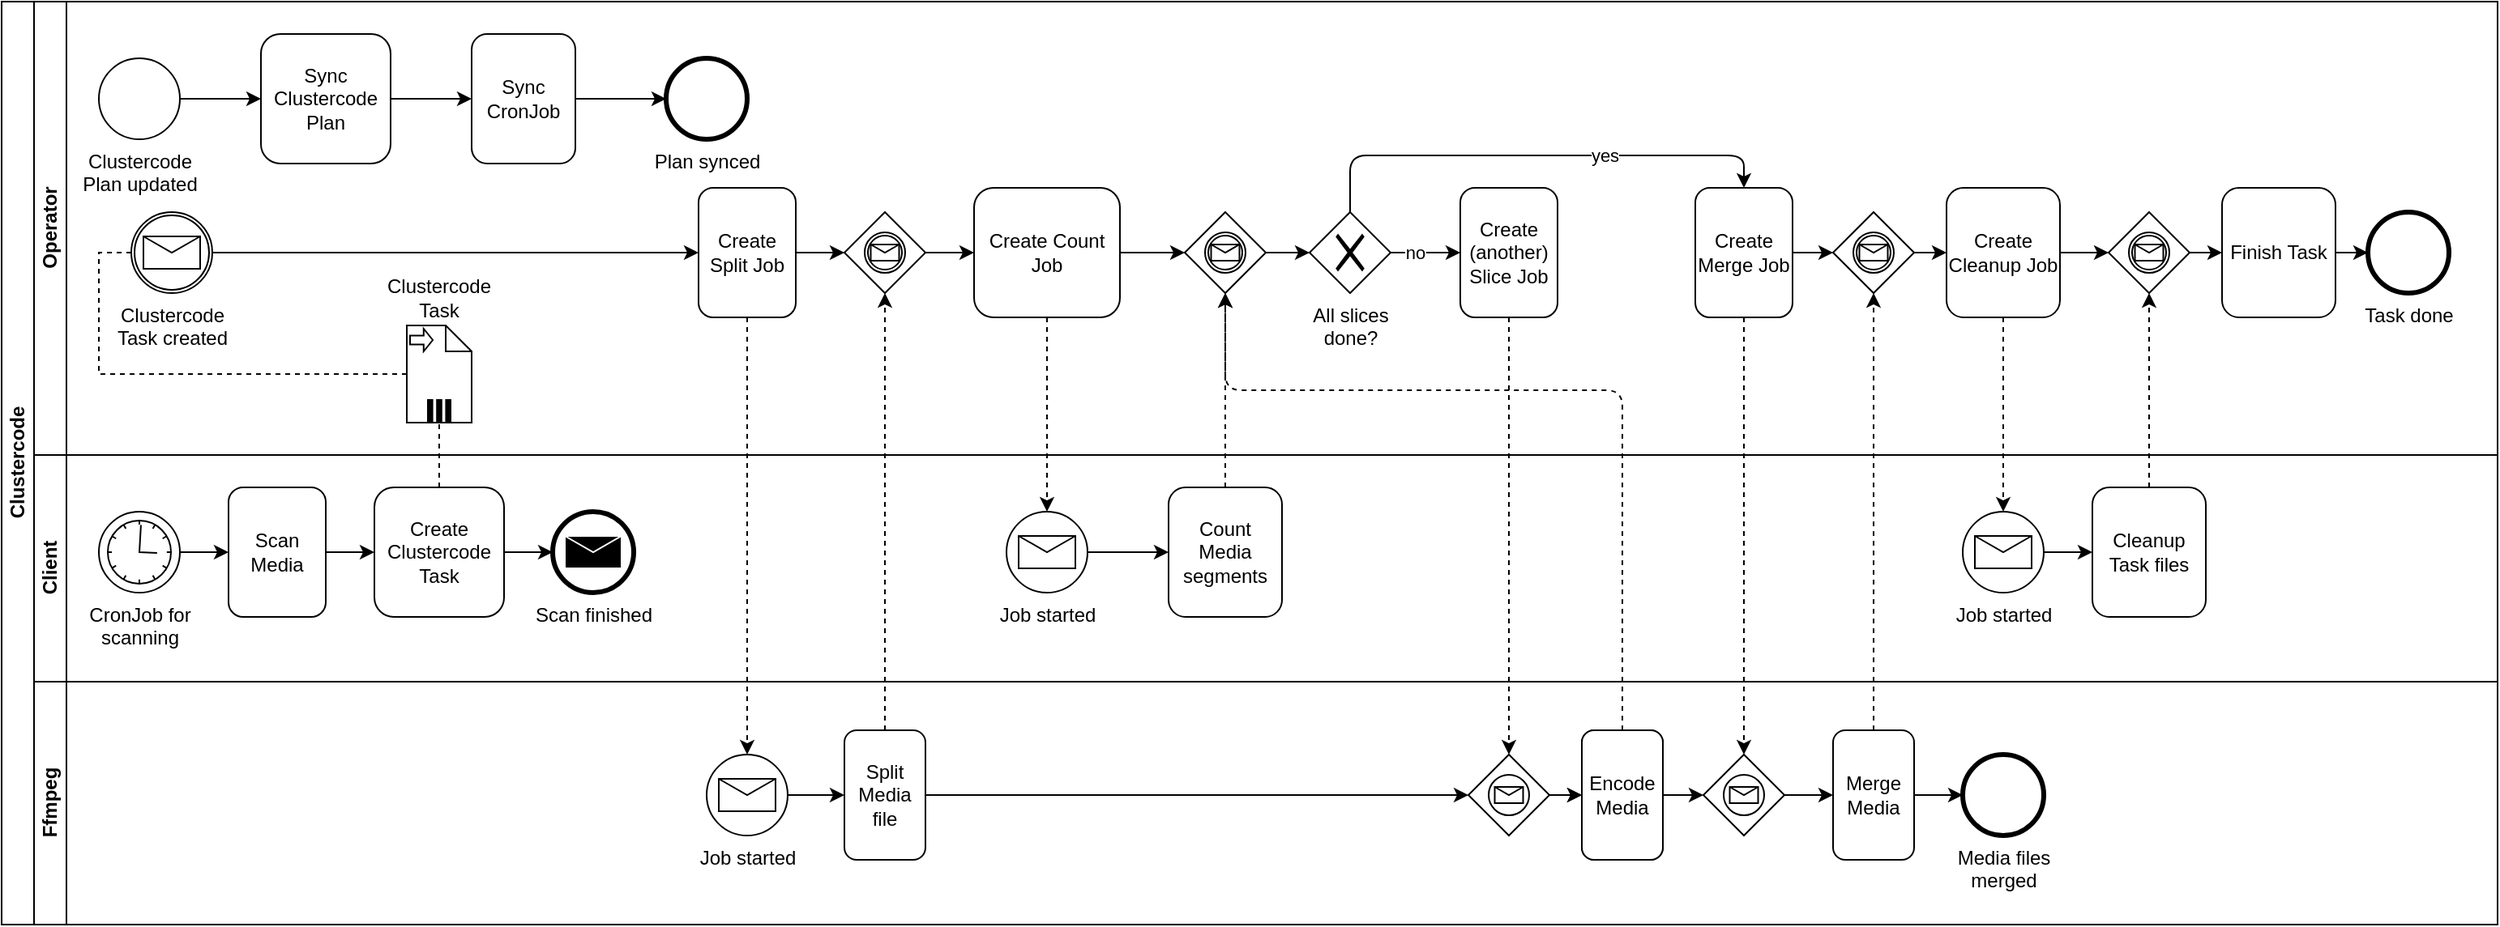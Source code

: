 <mxfile version="14.1.3" type="github">
  <diagram name="Page-1" id="2a216829-ef6e-dabb-86c1-c78162f3ba2b">
    <mxGraphModel dx="1673" dy="898" grid="1" gridSize="10" guides="1" tooltips="1" connect="1" arrows="1" fold="1" page="1" pageScale="1" pageWidth="1654" pageHeight="1169" background="#ffffff" math="0" shadow="0">
      <root>
        <mxCell id="0" />
        <mxCell id="1" parent="0" />
        <mxCell id="dpyWeQ5jaBix69rQ5t7a-1" value="&lt;div&gt;Clustercode&lt;/div&gt;" style="swimlane;html=1;childLayout=stackLayout;resizeParent=1;resizeParentMax=0;horizontal=0;startSize=20;horizontalStack=0;" parent="1" vertex="1">
          <mxGeometry x="20" y="20" width="1540" height="570" as="geometry">
            <mxRectangle x="170" y="130" width="30" height="90" as="alternateBounds" />
          </mxGeometry>
        </mxCell>
        <mxCell id="dpyWeQ5jaBix69rQ5t7a-2" value="Operator" style="swimlane;html=1;startSize=20;horizontal=0;" parent="dpyWeQ5jaBix69rQ5t7a-1" vertex="1">
          <mxGeometry x="20" width="1520" height="280" as="geometry" />
        </mxCell>
        <mxCell id="dPzN-0lgWC7Q546jFH-9-11" style="edgeStyle=orthogonalEdgeStyle;rounded=0;orthogonalLoop=1;jettySize=auto;html=1;exitX=1;exitY=0.5;exitDx=0;exitDy=0;entryX=0;entryY=0.5;entryDx=0;entryDy=0;" edge="1" parent="dpyWeQ5jaBix69rQ5t7a-2" source="dPzN-0lgWC7Q546jFH-9-9" target="dPzN-0lgWC7Q546jFH-9-10">
          <mxGeometry relative="1" as="geometry" />
        </mxCell>
        <mxCell id="dPzN-0lgWC7Q546jFH-9-9" value="&lt;div&gt;Clustercode&lt;/div&gt;&lt;div&gt;Plan updated&lt;br&gt;&lt;/div&gt;" style="shape=mxgraph.bpmn.shape;html=1;verticalLabelPosition=bottom;labelBackgroundColor=#ffffff;verticalAlign=top;align=center;perimeter=ellipsePerimeter;outlineConnect=0;outline=standard;symbol=general;" vertex="1" parent="dpyWeQ5jaBix69rQ5t7a-2">
          <mxGeometry x="40" y="35" width="50" height="50" as="geometry" />
        </mxCell>
        <mxCell id="dPzN-0lgWC7Q546jFH-9-27" style="edgeStyle=orthogonalEdgeStyle;rounded=0;orthogonalLoop=1;jettySize=auto;html=1;exitX=1;exitY=0.5;exitDx=0;exitDy=0;entryX=0;entryY=0.5;entryDx=0;entryDy=0;" edge="1" parent="dpyWeQ5jaBix69rQ5t7a-2" source="dPzN-0lgWC7Q546jFH-9-10" target="dPzN-0lgWC7Q546jFH-9-26">
          <mxGeometry relative="1" as="geometry" />
        </mxCell>
        <mxCell id="dPzN-0lgWC7Q546jFH-9-10" value="&lt;div&gt;Sync Clustercode&lt;br&gt;&lt;/div&gt;&lt;div&gt;Plan&lt;br&gt;&lt;/div&gt;" style="shape=ext;rounded=1;html=1;whiteSpace=wrap;" vertex="1" parent="dpyWeQ5jaBix69rQ5t7a-2">
          <mxGeometry x="140" y="20" width="80" height="80" as="geometry" />
        </mxCell>
        <mxCell id="dPzN-0lgWC7Q546jFH-9-15" value="Plan synced" style="shape=mxgraph.bpmn.shape;html=1;verticalLabelPosition=bottom;labelBackgroundColor=#ffffff;verticalAlign=top;align=center;perimeter=ellipsePerimeter;outlineConnect=0;outline=end;symbol=general;" vertex="1" parent="dpyWeQ5jaBix69rQ5t7a-2">
          <mxGeometry x="390" y="35" width="50" height="50" as="geometry" />
        </mxCell>
        <mxCell id="dPzN-0lgWC7Q546jFH-9-33" style="rounded=0;orthogonalLoop=1;jettySize=auto;html=1;exitX=0;exitY=0.5;exitDx=0;exitDy=0;exitPerimeter=0;entryX=0;entryY=0.5;entryDx=0;entryDy=0;edgeStyle=orthogonalEdgeStyle;endArrow=none;endFill=0;dashed=1;" edge="1" parent="dpyWeQ5jaBix69rQ5t7a-2" source="dPzN-0lgWC7Q546jFH-9-23" target="dPzN-0lgWC7Q546jFH-9-30">
          <mxGeometry relative="1" as="geometry" />
        </mxCell>
        <mxCell id="dPzN-0lgWC7Q546jFH-9-23" value="Clustercode Task" style="shape=note;whiteSpace=wrap;size=16;html=1;dropTarget=0;verticalAlign=bottom;labelPosition=center;verticalLabelPosition=top;align=center;" vertex="1" parent="dpyWeQ5jaBix69rQ5t7a-2">
          <mxGeometry x="230" y="200" width="40" height="60" as="geometry" />
        </mxCell>
        <mxCell id="dPzN-0lgWC7Q546jFH-9-24" value="" style="html=1;shape=singleArrow;arrowWidth=0.4;arrowSize=0.4;outlineConnect=0;" vertex="1" parent="dPzN-0lgWC7Q546jFH-9-23">
          <mxGeometry width="14" height="14" relative="1" as="geometry">
            <mxPoint x="2" y="2" as="offset" />
          </mxGeometry>
        </mxCell>
        <mxCell id="dPzN-0lgWC7Q546jFH-9-25" value="" style="html=1;whiteSpace=wrap;shape=parallelMarker;outlineConnect=0;" vertex="1" parent="dPzN-0lgWC7Q546jFH-9-23">
          <mxGeometry x="0.5" y="1" width="14" height="14" relative="1" as="geometry">
            <mxPoint x="-7" y="-14" as="offset" />
          </mxGeometry>
        </mxCell>
        <mxCell id="dPzN-0lgWC7Q546jFH-9-28" style="edgeStyle=orthogonalEdgeStyle;rounded=0;orthogonalLoop=1;jettySize=auto;html=1;exitX=1;exitY=0.5;exitDx=0;exitDy=0;entryX=0;entryY=0.5;entryDx=0;entryDy=0;" edge="1" parent="dpyWeQ5jaBix69rQ5t7a-2" source="dPzN-0lgWC7Q546jFH-9-26" target="dPzN-0lgWC7Q546jFH-9-15">
          <mxGeometry relative="1" as="geometry" />
        </mxCell>
        <mxCell id="dPzN-0lgWC7Q546jFH-9-26" value="Sync CronJob" style="shape=ext;rounded=1;html=1;whiteSpace=wrap;" vertex="1" parent="dpyWeQ5jaBix69rQ5t7a-2">
          <mxGeometry x="270" y="20" width="64" height="80" as="geometry" />
        </mxCell>
        <mxCell id="dPzN-0lgWC7Q546jFH-9-35" style="edgeStyle=orthogonalEdgeStyle;rounded=0;orthogonalLoop=1;jettySize=auto;html=1;exitX=1;exitY=0.5;exitDx=0;exitDy=0;entryX=0;entryY=0.5;entryDx=0;entryDy=0;" edge="1" parent="dpyWeQ5jaBix69rQ5t7a-2" source="dPzN-0lgWC7Q546jFH-9-30" target="dPzN-0lgWC7Q546jFH-9-34">
          <mxGeometry relative="1" as="geometry" />
        </mxCell>
        <mxCell id="dPzN-0lgWC7Q546jFH-9-30" value="&lt;div&gt;Clustercode&lt;/div&gt;&lt;div&gt;Task created&lt;br&gt;&lt;/div&gt;" style="shape=mxgraph.bpmn.shape;html=1;verticalLabelPosition=bottom;labelBackgroundColor=#ffffff;verticalAlign=top;align=center;perimeter=ellipsePerimeter;outlineConnect=0;outline=catching;symbol=message;" vertex="1" parent="dpyWeQ5jaBix69rQ5t7a-2">
          <mxGeometry x="60" y="130" width="50" height="50" as="geometry" />
        </mxCell>
        <mxCell id="dPzN-0lgWC7Q546jFH-9-79" style="edgeStyle=orthogonalEdgeStyle;rounded=0;orthogonalLoop=1;jettySize=auto;html=1;exitX=1;exitY=0.5;exitDx=0;exitDy=0;entryX=0;entryY=0.5;entryDx=0;entryDy=0;" edge="1" parent="dpyWeQ5jaBix69rQ5t7a-2" source="dPzN-0lgWC7Q546jFH-9-34" target="dPzN-0lgWC7Q546jFH-9-78">
          <mxGeometry relative="1" as="geometry" />
        </mxCell>
        <mxCell id="dPzN-0lgWC7Q546jFH-9-34" value="Create Split Job" style="shape=ext;rounded=1;html=1;whiteSpace=wrap;" vertex="1" parent="dpyWeQ5jaBix69rQ5t7a-2">
          <mxGeometry x="410" y="115" width="60" height="80" as="geometry" />
        </mxCell>
        <mxCell id="dPzN-0lgWC7Q546jFH-9-66" style="edgeStyle=orthogonalEdgeStyle;rounded=0;orthogonalLoop=1;jettySize=auto;html=1;exitX=1;exitY=0.5;exitDx=0;exitDy=0;entryX=0;entryY=0.5;entryDx=0;entryDy=0;" edge="1" parent="dpyWeQ5jaBix69rQ5t7a-2" source="dPzN-0lgWC7Q546jFH-9-82" target="dPzN-0lgWC7Q546jFH-9-62">
          <mxGeometry relative="1" as="geometry">
            <mxPoint x="870" y="60" as="sourcePoint" />
          </mxGeometry>
        </mxCell>
        <mxCell id="dPzN-0lgWC7Q546jFH-9-60" value="Create (another) Slice Job" style="shape=ext;rounded=1;html=1;whiteSpace=wrap;" vertex="1" parent="dpyWeQ5jaBix69rQ5t7a-2">
          <mxGeometry x="880" y="115" width="60" height="80" as="geometry" />
        </mxCell>
        <mxCell id="dPzN-0lgWC7Q546jFH-9-63" style="edgeStyle=orthogonalEdgeStyle;rounded=0;orthogonalLoop=1;jettySize=auto;html=1;exitX=1;exitY=0.5;exitDx=0;exitDy=0;entryX=0;entryY=0.5;entryDx=0;entryDy=0;" edge="1" parent="dpyWeQ5jaBix69rQ5t7a-2" source="dPzN-0lgWC7Q546jFH-9-62" target="dPzN-0lgWC7Q546jFH-9-60">
          <mxGeometry relative="1" as="geometry" />
        </mxCell>
        <mxCell id="dPzN-0lgWC7Q546jFH-9-67" value="no" style="edgeLabel;html=1;align=center;verticalAlign=middle;resizable=0;points=[];" vertex="1" connectable="0" parent="dPzN-0lgWC7Q546jFH-9-63">
          <mxGeometry x="-0.181" y="2" relative="1" as="geometry">
            <mxPoint x="-2.33" y="2" as="offset" />
          </mxGeometry>
        </mxCell>
        <mxCell id="dPzN-0lgWC7Q546jFH-9-97" style="edgeStyle=orthogonalEdgeStyle;rounded=1;orthogonalLoop=1;jettySize=auto;html=1;exitX=0.5;exitY=0;exitDx=0;exitDy=0;entryX=0.5;entryY=0;entryDx=0;entryDy=0;" edge="1" parent="dpyWeQ5jaBix69rQ5t7a-2" source="dPzN-0lgWC7Q546jFH-9-62" target="dPzN-0lgWC7Q546jFH-9-96">
          <mxGeometry relative="1" as="geometry" />
        </mxCell>
        <mxCell id="dPzN-0lgWC7Q546jFH-9-98" value="yes" style="edgeLabel;html=1;align=center;verticalAlign=middle;resizable=0;points=[];" vertex="1" connectable="0" parent="dPzN-0lgWC7Q546jFH-9-97">
          <mxGeometry x="0.289" relative="1" as="geometry">
            <mxPoint as="offset" />
          </mxGeometry>
        </mxCell>
        <mxCell id="dPzN-0lgWC7Q546jFH-9-62" value="&lt;div&gt;All slices&lt;/div&gt;&lt;div&gt;done?&lt;br&gt;&lt;/div&gt;" style="shape=mxgraph.bpmn.shape;html=1;verticalLabelPosition=bottom;labelBackgroundColor=#ffffff;verticalAlign=top;align=center;perimeter=rhombusPerimeter;background=gateway;outlineConnect=0;outline=none;symbol=exclusiveGw;labelPosition=center;" vertex="1" parent="dpyWeQ5jaBix69rQ5t7a-2">
          <mxGeometry x="787" y="130" width="50" height="50" as="geometry" />
        </mxCell>
        <mxCell id="dPzN-0lgWC7Q546jFH-9-83" style="edgeStyle=orthogonalEdgeStyle;rounded=1;orthogonalLoop=1;jettySize=auto;html=1;exitX=1;exitY=0.5;exitDx=0;exitDy=0;entryX=0;entryY=0.5;entryDx=0;entryDy=0;" edge="1" parent="dpyWeQ5jaBix69rQ5t7a-2" source="dPzN-0lgWC7Q546jFH-9-75" target="dPzN-0lgWC7Q546jFH-9-82">
          <mxGeometry relative="1" as="geometry" />
        </mxCell>
        <mxCell id="dPzN-0lgWC7Q546jFH-9-75" value="Create Count Job" style="html=1;whiteSpace=wrap;rounded=1;dropTarget=0;" vertex="1" parent="dpyWeQ5jaBix69rQ5t7a-2">
          <mxGeometry x="580" y="115" width="90" height="80" as="geometry" />
        </mxCell>
        <mxCell id="dPzN-0lgWC7Q546jFH-9-80" style="edgeStyle=orthogonalEdgeStyle;rounded=0;orthogonalLoop=1;jettySize=auto;html=1;exitX=1;exitY=0.5;exitDx=0;exitDy=0;entryX=0;entryY=0.5;entryDx=0;entryDy=0;" edge="1" parent="dpyWeQ5jaBix69rQ5t7a-2" source="dPzN-0lgWC7Q546jFH-9-78" target="dPzN-0lgWC7Q546jFH-9-75">
          <mxGeometry relative="1" as="geometry" />
        </mxCell>
        <mxCell id="dPzN-0lgWC7Q546jFH-9-78" value="" style="shape=mxgraph.bpmn.shape;html=1;verticalLabelPosition=bottom;labelBackgroundColor=#ffffff;verticalAlign=top;align=center;perimeter=rhombusPerimeter;background=gateway;outlineConnect=0;outline=catching;symbol=message;" vertex="1" parent="dpyWeQ5jaBix69rQ5t7a-2">
          <mxGeometry x="500" y="130" width="50" height="50" as="geometry" />
        </mxCell>
        <mxCell id="dPzN-0lgWC7Q546jFH-9-82" value="" style="shape=mxgraph.bpmn.shape;html=1;verticalLabelPosition=bottom;labelBackgroundColor=#ffffff;verticalAlign=top;align=center;perimeter=rhombusPerimeter;background=gateway;outlineConnect=0;outline=catching;symbol=message;" vertex="1" parent="dpyWeQ5jaBix69rQ5t7a-2">
          <mxGeometry x="710" y="130" width="50" height="50" as="geometry" />
        </mxCell>
        <mxCell id="dPzN-0lgWC7Q546jFH-9-101" style="edgeStyle=orthogonalEdgeStyle;rounded=1;orthogonalLoop=1;jettySize=auto;html=1;exitX=1;exitY=0.5;exitDx=0;exitDy=0;" edge="1" parent="dpyWeQ5jaBix69rQ5t7a-2" source="dPzN-0lgWC7Q546jFH-9-96" target="dPzN-0lgWC7Q546jFH-9-100">
          <mxGeometry relative="1" as="geometry" />
        </mxCell>
        <mxCell id="dPzN-0lgWC7Q546jFH-9-96" value="Create Merge Job" style="shape=ext;rounded=1;html=1;whiteSpace=wrap;" vertex="1" parent="dpyWeQ5jaBix69rQ5t7a-2">
          <mxGeometry x="1025" y="115" width="60" height="80" as="geometry" />
        </mxCell>
        <mxCell id="dPzN-0lgWC7Q546jFH-9-123" style="edgeStyle=orthogonalEdgeStyle;rounded=1;orthogonalLoop=1;jettySize=auto;html=1;exitX=1;exitY=0.5;exitDx=0;exitDy=0;entryX=0;entryY=0.5;entryDx=0;entryDy=0;" edge="1" parent="dpyWeQ5jaBix69rQ5t7a-2" source="dPzN-0lgWC7Q546jFH-9-99" target="dPzN-0lgWC7Q546jFH-9-122">
          <mxGeometry relative="1" as="geometry" />
        </mxCell>
        <mxCell id="dPzN-0lgWC7Q546jFH-9-99" value="Create Cleanup Job" style="shape=ext;rounded=1;html=1;whiteSpace=wrap;" vertex="1" parent="dpyWeQ5jaBix69rQ5t7a-2">
          <mxGeometry x="1180" y="115" width="70" height="80" as="geometry" />
        </mxCell>
        <mxCell id="dPzN-0lgWC7Q546jFH-9-102" style="edgeStyle=orthogonalEdgeStyle;rounded=1;orthogonalLoop=1;jettySize=auto;html=1;exitX=1;exitY=0.5;exitDx=0;exitDy=0;entryX=0;entryY=0.5;entryDx=0;entryDy=0;" edge="1" parent="dpyWeQ5jaBix69rQ5t7a-2" source="dPzN-0lgWC7Q546jFH-9-100" target="dPzN-0lgWC7Q546jFH-9-99">
          <mxGeometry relative="1" as="geometry" />
        </mxCell>
        <mxCell id="dPzN-0lgWC7Q546jFH-9-100" value="" style="shape=mxgraph.bpmn.shape;html=1;verticalLabelPosition=bottom;labelBackgroundColor=#ffffff;verticalAlign=top;align=center;perimeter=rhombusPerimeter;background=gateway;outlineConnect=0;outline=catching;symbol=message;" vertex="1" parent="dpyWeQ5jaBix69rQ5t7a-2">
          <mxGeometry x="1110" y="130" width="50" height="50" as="geometry" />
        </mxCell>
        <mxCell id="dPzN-0lgWC7Q546jFH-9-126" style="edgeStyle=orthogonalEdgeStyle;rounded=1;orthogonalLoop=1;jettySize=auto;html=1;exitX=1;exitY=0.5;exitDx=0;exitDy=0;entryX=0;entryY=0.5;entryDx=0;entryDy=0;" edge="1" parent="dpyWeQ5jaBix69rQ5t7a-2" source="dPzN-0lgWC7Q546jFH-9-122" target="dPzN-0lgWC7Q546jFH-9-125">
          <mxGeometry relative="1" as="geometry" />
        </mxCell>
        <mxCell id="dPzN-0lgWC7Q546jFH-9-122" value="" style="shape=mxgraph.bpmn.shape;html=1;verticalLabelPosition=bottom;labelBackgroundColor=#ffffff;verticalAlign=top;align=center;perimeter=rhombusPerimeter;background=gateway;outlineConnect=0;outline=catching;symbol=message;" vertex="1" parent="dpyWeQ5jaBix69rQ5t7a-2">
          <mxGeometry x="1280" y="130" width="50" height="50" as="geometry" />
        </mxCell>
        <mxCell id="dPzN-0lgWC7Q546jFH-9-128" style="edgeStyle=orthogonalEdgeStyle;rounded=1;orthogonalLoop=1;jettySize=auto;html=1;exitX=1;exitY=0.5;exitDx=0;exitDy=0;entryX=0;entryY=0.5;entryDx=0;entryDy=0;" edge="1" parent="dpyWeQ5jaBix69rQ5t7a-2" source="dPzN-0lgWC7Q546jFH-9-125" target="dPzN-0lgWC7Q546jFH-9-127">
          <mxGeometry relative="1" as="geometry" />
        </mxCell>
        <mxCell id="dPzN-0lgWC7Q546jFH-9-125" value="Finish Task" style="shape=ext;rounded=1;html=1;whiteSpace=wrap;" vertex="1" parent="dpyWeQ5jaBix69rQ5t7a-2">
          <mxGeometry x="1350" y="115" width="70" height="80" as="geometry" />
        </mxCell>
        <mxCell id="dPzN-0lgWC7Q546jFH-9-127" value="Task done" style="shape=mxgraph.bpmn.shape;html=1;verticalLabelPosition=bottom;labelBackgroundColor=#ffffff;verticalAlign=top;align=center;perimeter=ellipsePerimeter;outlineConnect=0;outline=end;symbol=general;" vertex="1" parent="dpyWeQ5jaBix69rQ5t7a-2">
          <mxGeometry x="1440" y="130" width="50" height="50" as="geometry" />
        </mxCell>
        <mxCell id="dpyWeQ5jaBix69rQ5t7a-3" value="Client" style="swimlane;html=1;startSize=20;horizontal=0;" parent="dpyWeQ5jaBix69rQ5t7a-1" vertex="1">
          <mxGeometry x="20" y="280" width="1520" height="140" as="geometry" />
        </mxCell>
        <mxCell id="dPzN-0lgWC7Q546jFH-9-17" style="edgeStyle=orthogonalEdgeStyle;rounded=0;orthogonalLoop=1;jettySize=auto;html=1;exitX=1;exitY=0.5;exitDx=0;exitDy=0;entryX=0;entryY=0.5;entryDx=0;entryDy=0;" edge="1" parent="dpyWeQ5jaBix69rQ5t7a-3" source="dPzN-0lgWC7Q546jFH-9-12" target="dPzN-0lgWC7Q546jFH-9-16">
          <mxGeometry relative="1" as="geometry" />
        </mxCell>
        <mxCell id="dPzN-0lgWC7Q546jFH-9-12" value="&lt;div&gt;CronJob for&lt;/div&gt;&lt;div&gt;scanning&lt;br&gt;&lt;/div&gt;" style="shape=mxgraph.bpmn.shape;html=1;verticalLabelPosition=bottom;labelBackgroundColor=#ffffff;verticalAlign=top;align=center;perimeter=ellipsePerimeter;outlineConnect=0;outline=standard;symbol=timer;" vertex="1" parent="dpyWeQ5jaBix69rQ5t7a-3">
          <mxGeometry x="40" y="35" width="50" height="50" as="geometry" />
        </mxCell>
        <mxCell id="dPzN-0lgWC7Q546jFH-9-20" style="edgeStyle=orthogonalEdgeStyle;rounded=0;orthogonalLoop=1;jettySize=auto;html=1;exitX=1;exitY=0.5;exitDx=0;exitDy=0;entryX=0;entryY=0.5;entryDx=0;entryDy=0;" edge="1" parent="dpyWeQ5jaBix69rQ5t7a-3" source="dPzN-0lgWC7Q546jFH-9-16" target="dPzN-0lgWC7Q546jFH-9-19">
          <mxGeometry relative="1" as="geometry" />
        </mxCell>
        <mxCell id="dPzN-0lgWC7Q546jFH-9-16" value="Scan Media" style="shape=ext;rounded=1;html=1;whiteSpace=wrap;" vertex="1" parent="dpyWeQ5jaBix69rQ5t7a-3">
          <mxGeometry x="120" y="20" width="60" height="80" as="geometry" />
        </mxCell>
        <mxCell id="dPzN-0lgWC7Q546jFH-9-22" style="edgeStyle=orthogonalEdgeStyle;rounded=0;orthogonalLoop=1;jettySize=auto;html=1;exitX=1;exitY=0.5;exitDx=0;exitDy=0;entryX=0;entryY=0.5;entryDx=0;entryDy=0;" edge="1" parent="dpyWeQ5jaBix69rQ5t7a-3" source="dPzN-0lgWC7Q546jFH-9-19" target="dPzN-0lgWC7Q546jFH-9-21">
          <mxGeometry relative="1" as="geometry" />
        </mxCell>
        <mxCell id="dPzN-0lgWC7Q546jFH-9-19" value="Create Clustercode Task" style="shape=ext;rounded=1;html=1;whiteSpace=wrap;" vertex="1" parent="dpyWeQ5jaBix69rQ5t7a-3">
          <mxGeometry x="210" y="20" width="80" height="80" as="geometry" />
        </mxCell>
        <mxCell id="dPzN-0lgWC7Q546jFH-9-21" value="Scan finished" style="shape=mxgraph.bpmn.shape;html=1;verticalLabelPosition=bottom;labelBackgroundColor=#ffffff;verticalAlign=top;align=center;perimeter=ellipsePerimeter;outlineConnect=0;outline=end;symbol=message;" vertex="1" parent="dpyWeQ5jaBix69rQ5t7a-3">
          <mxGeometry x="320" y="35" width="50" height="50" as="geometry" />
        </mxCell>
        <mxCell id="dPzN-0lgWC7Q546jFH-9-53" value="Job started" style="shape=mxgraph.bpmn.shape;html=1;verticalLabelPosition=bottom;labelBackgroundColor=#ffffff;verticalAlign=top;align=center;perimeter=ellipsePerimeter;outlineConnect=0;outline=standard;symbol=message;" vertex="1" parent="dpyWeQ5jaBix69rQ5t7a-3">
          <mxGeometry x="600" y="35" width="50" height="50" as="geometry" />
        </mxCell>
        <mxCell id="dPzN-0lgWC7Q546jFH-9-55" value="Count Media segments" style="shape=ext;rounded=1;html=1;whiteSpace=wrap;" vertex="1" parent="dpyWeQ5jaBix69rQ5t7a-3">
          <mxGeometry x="700" y="20" width="70" height="80" as="geometry" />
        </mxCell>
        <mxCell id="dPzN-0lgWC7Q546jFH-9-52" style="edgeStyle=orthogonalEdgeStyle;rounded=0;orthogonalLoop=1;jettySize=auto;html=1;exitX=1;exitY=0.5;exitDx=0;exitDy=0;entryX=0;entryY=0.5;entryDx=0;entryDy=0;" edge="1" parent="dpyWeQ5jaBix69rQ5t7a-3" source="dPzN-0lgWC7Q546jFH-9-53" target="dPzN-0lgWC7Q546jFH-9-55">
          <mxGeometry relative="1" as="geometry" />
        </mxCell>
        <mxCell id="dPzN-0lgWC7Q546jFH-9-116" value="Job started" style="shape=mxgraph.bpmn.shape;html=1;verticalLabelPosition=bottom;labelBackgroundColor=#ffffff;verticalAlign=top;align=center;perimeter=ellipsePerimeter;outlineConnect=0;outline=standard;symbol=message;" vertex="1" parent="dpyWeQ5jaBix69rQ5t7a-3">
          <mxGeometry x="1190" y="35" width="50" height="50" as="geometry" />
        </mxCell>
        <mxCell id="dPzN-0lgWC7Q546jFH-9-117" value="&lt;div&gt;Cleanup&lt;/div&gt;&lt;div&gt;Task files&lt;br&gt;&lt;/div&gt;" style="shape=ext;rounded=1;html=1;whiteSpace=wrap;" vertex="1" parent="dpyWeQ5jaBix69rQ5t7a-3">
          <mxGeometry x="1270" y="20" width="70" height="80" as="geometry" />
        </mxCell>
        <mxCell id="dPzN-0lgWC7Q546jFH-9-118" style="edgeStyle=orthogonalEdgeStyle;rounded=0;orthogonalLoop=1;jettySize=auto;html=1;exitX=1;exitY=0.5;exitDx=0;exitDy=0;entryX=0;entryY=0.5;entryDx=0;entryDy=0;" edge="1" parent="dpyWeQ5jaBix69rQ5t7a-3" source="dPzN-0lgWC7Q546jFH-9-116" target="dPzN-0lgWC7Q546jFH-9-117">
          <mxGeometry relative="1" as="geometry" />
        </mxCell>
        <mxCell id="dPzN-0lgWC7Q546jFH-9-31" style="rounded=0;orthogonalLoop=1;jettySize=auto;html=1;exitX=0.5;exitY=0;exitDx=0;exitDy=0;edgeStyle=orthogonalEdgeStyle;endArrow=none;endFill=0;dashed=1;" edge="1" parent="dpyWeQ5jaBix69rQ5t7a-1" source="dPzN-0lgWC7Q546jFH-9-19" target="dPzN-0lgWC7Q546jFH-9-23">
          <mxGeometry relative="1" as="geometry" />
        </mxCell>
        <mxCell id="dPzN-0lgWC7Q546jFH-9-37" style="edgeStyle=orthogonalEdgeStyle;rounded=0;orthogonalLoop=1;jettySize=auto;html=1;exitX=0.5;exitY=1;exitDx=0;exitDy=0;entryX=0.5;entryY=0;entryDx=0;entryDy=0;dashed=1;" edge="1" parent="dpyWeQ5jaBix69rQ5t7a-1" source="dPzN-0lgWC7Q546jFH-9-34" target="dPzN-0lgWC7Q546jFH-9-36">
          <mxGeometry relative="1" as="geometry" />
        </mxCell>
        <mxCell id="dPzN-0lgWC7Q546jFH-9-57" style="edgeStyle=orthogonalEdgeStyle;rounded=0;orthogonalLoop=1;jettySize=auto;html=1;exitX=0.5;exitY=1;exitDx=0;exitDy=0;entryX=0.5;entryY=0;entryDx=0;entryDy=0;dashed=1;" edge="1" parent="dpyWeQ5jaBix69rQ5t7a-1" source="dPzN-0lgWC7Q546jFH-9-75" target="dPzN-0lgWC7Q546jFH-9-53">
          <mxGeometry relative="1" as="geometry">
            <mxPoint x="700" y="195" as="sourcePoint" />
          </mxGeometry>
        </mxCell>
        <mxCell id="dPzN-0lgWC7Q546jFH-9-61" style="edgeStyle=orthogonalEdgeStyle;rounded=1;orthogonalLoop=1;jettySize=auto;html=1;exitX=0.5;exitY=0;exitDx=0;exitDy=0;entryX=0.5;entryY=1;entryDx=0;entryDy=0;dashed=1;" edge="1" parent="dpyWeQ5jaBix69rQ5t7a-1" source="dPzN-0lgWC7Q546jFH-9-55" target="dPzN-0lgWC7Q546jFH-9-82">
          <mxGeometry relative="1" as="geometry">
            <mxPoint x="825" y="315.0" as="sourcePoint" />
            <mxPoint x="865" y="85" as="targetPoint" />
          </mxGeometry>
        </mxCell>
        <mxCell id="dPzN-0lgWC7Q546jFH-9-94" style="edgeStyle=orthogonalEdgeStyle;rounded=1;orthogonalLoop=1;jettySize=auto;html=1;exitX=0.5;exitY=1;exitDx=0;exitDy=0;entryX=0.5;entryY=0;entryDx=0;entryDy=0;dashed=1;" edge="1" parent="dpyWeQ5jaBix69rQ5t7a-1" source="dPzN-0lgWC7Q546jFH-9-60" target="dPzN-0lgWC7Q546jFH-9-129">
          <mxGeometry relative="1" as="geometry">
            <mxPoint x="925" y="565" as="targetPoint" />
          </mxGeometry>
        </mxCell>
        <mxCell id="dPzN-0lgWC7Q546jFH-9-95" style="edgeStyle=orthogonalEdgeStyle;rounded=1;orthogonalLoop=1;jettySize=auto;html=1;exitX=0.5;exitY=0;exitDx=0;exitDy=0;entryX=0.5;entryY=1;entryDx=0;entryDy=0;dashed=1;" edge="1" parent="dpyWeQ5jaBix69rQ5t7a-1" source="dPzN-0lgWC7Q546jFH-9-92" target="dPzN-0lgWC7Q546jFH-9-82">
          <mxGeometry relative="1" as="geometry">
            <mxPoint x="1080" y="565" as="sourcePoint" />
            <Array as="points">
              <mxPoint x="1000" y="240" />
              <mxPoint x="755" y="240" />
            </Array>
          </mxGeometry>
        </mxCell>
        <mxCell id="dPzN-0lgWC7Q546jFH-9-115" style="edgeStyle=orthogonalEdgeStyle;rounded=1;orthogonalLoop=1;jettySize=auto;html=1;exitX=0.5;exitY=1;exitDx=0;exitDy=0;entryX=0.5;entryY=0;entryDx=0;entryDy=0;dashed=1;" edge="1" parent="dpyWeQ5jaBix69rQ5t7a-1" source="dPzN-0lgWC7Q546jFH-9-96" target="dPzN-0lgWC7Q546jFH-9-131">
          <mxGeometry relative="1" as="geometry">
            <mxPoint x="1165" y="565" as="targetPoint" />
          </mxGeometry>
        </mxCell>
        <mxCell id="dPzN-0lgWC7Q546jFH-9-121" style="edgeStyle=orthogonalEdgeStyle;rounded=1;orthogonalLoop=1;jettySize=auto;html=1;exitX=0.5;exitY=1;exitDx=0;exitDy=0;entryX=0.5;entryY=0;entryDx=0;entryDy=0;dashed=1;" edge="1" parent="dpyWeQ5jaBix69rQ5t7a-1" source="dPzN-0lgWC7Q546jFH-9-99" target="dPzN-0lgWC7Q546jFH-9-116">
          <mxGeometry relative="1" as="geometry" />
        </mxCell>
        <mxCell id="dPzN-0lgWC7Q546jFH-9-81" style="edgeStyle=orthogonalEdgeStyle;rounded=1;orthogonalLoop=1;jettySize=auto;html=1;exitX=0.5;exitY=0;exitDx=0;exitDy=0;entryX=0.5;entryY=1;entryDx=0;entryDy=0;dashed=1;" edge="1" parent="dpyWeQ5jaBix69rQ5t7a-1" source="dPzN-0lgWC7Q546jFH-9-50" target="dPzN-0lgWC7Q546jFH-9-78">
          <mxGeometry relative="1" as="geometry">
            <mxPoint x="615" y="565" as="sourcePoint" />
          </mxGeometry>
        </mxCell>
        <mxCell id="dpyWeQ5jaBix69rQ5t7a-4" value="Ffmpeg" style="swimlane;html=1;startSize=20;horizontal=0;" parent="dpyWeQ5jaBix69rQ5t7a-1" vertex="1">
          <mxGeometry x="20" y="420" width="1520" height="150" as="geometry">
            <mxRectangle x="20" y="360" width="460" height="20" as="alternateBounds" />
          </mxGeometry>
        </mxCell>
        <mxCell id="dPzN-0lgWC7Q546jFH-9-39" style="edgeStyle=orthogonalEdgeStyle;rounded=0;orthogonalLoop=1;jettySize=auto;html=1;exitX=1;exitY=0.5;exitDx=0;exitDy=0;entryX=0;entryY=0.5;entryDx=0;entryDy=0;" edge="1" parent="dpyWeQ5jaBix69rQ5t7a-4" source="dPzN-0lgWC7Q546jFH-9-36" target="dPzN-0lgWC7Q546jFH-9-50">
          <mxGeometry relative="1" as="geometry">
            <mxPoint x="490" y="70" as="targetPoint" />
          </mxGeometry>
        </mxCell>
        <mxCell id="dPzN-0lgWC7Q546jFH-9-36" value="Job started" style="shape=mxgraph.bpmn.shape;html=1;verticalLabelPosition=bottom;labelBackgroundColor=#ffffff;verticalAlign=top;align=center;perimeter=ellipsePerimeter;outlineConnect=0;outline=standard;symbol=message;" vertex="1" parent="dpyWeQ5jaBix69rQ5t7a-4">
          <mxGeometry x="415" y="45" width="50" height="50" as="geometry" />
        </mxCell>
        <mxCell id="dPzN-0lgWC7Q546jFH-9-87" value="Split Media file" style="shape=ext;rounded=1;html=1;whiteSpace=wrap;" vertex="1" parent="dpyWeQ5jaBix69rQ5t7a-4">
          <mxGeometry x="955" y="30" width="50" height="80" as="geometry" />
        </mxCell>
        <mxCell id="dPzN-0lgWC7Q546jFH-9-84" style="edgeStyle=orthogonalEdgeStyle;rounded=0;orthogonalLoop=1;jettySize=auto;html=1;exitX=1;exitY=0.5;exitDx=0;exitDy=0;entryX=0;entryY=0.5;entryDx=0;entryDy=0;" edge="1" parent="dpyWeQ5jaBix69rQ5t7a-4" target="dPzN-0lgWC7Q546jFH-9-87">
          <mxGeometry relative="1" as="geometry">
            <mxPoint x="930" y="70" as="sourcePoint" />
          </mxGeometry>
        </mxCell>
        <mxCell id="dPzN-0lgWC7Q546jFH-9-132" style="edgeStyle=orthogonalEdgeStyle;rounded=1;orthogonalLoop=1;jettySize=auto;html=1;exitX=1;exitY=0.5;exitDx=0;exitDy=0;entryX=0;entryY=0.5;entryDx=0;entryDy=0;" edge="1" parent="dpyWeQ5jaBix69rQ5t7a-4" source="dPzN-0lgWC7Q546jFH-9-92" target="dPzN-0lgWC7Q546jFH-9-131">
          <mxGeometry relative="1" as="geometry" />
        </mxCell>
        <mxCell id="dPzN-0lgWC7Q546jFH-9-92" value="Encode Media" style="shape=ext;rounded=1;html=1;whiteSpace=wrap;" vertex="1" parent="dpyWeQ5jaBix69rQ5t7a-4">
          <mxGeometry x="955" y="30" width="50" height="80" as="geometry" />
        </mxCell>
        <mxCell id="dPzN-0lgWC7Q546jFH-9-89" style="edgeStyle=orthogonalEdgeStyle;rounded=0;orthogonalLoop=1;jettySize=auto;html=1;exitX=1;exitY=0.5;exitDx=0;exitDy=0;entryX=0;entryY=0.5;entryDx=0;entryDy=0;" edge="1" parent="dpyWeQ5jaBix69rQ5t7a-4" target="dPzN-0lgWC7Q546jFH-9-92">
          <mxGeometry relative="1" as="geometry">
            <mxPoint x="930" y="70" as="sourcePoint" />
          </mxGeometry>
        </mxCell>
        <mxCell id="dPzN-0lgWC7Q546jFH-9-141" style="edgeStyle=orthogonalEdgeStyle;rounded=1;orthogonalLoop=1;jettySize=auto;html=1;exitX=1;exitY=0.5;exitDx=0;exitDy=0;entryX=0;entryY=0.5;entryDx=0;entryDy=0;" edge="1" parent="dpyWeQ5jaBix69rQ5t7a-4" source="dPzN-0lgWC7Q546jFH-9-109" target="dPzN-0lgWC7Q546jFH-9-140">
          <mxGeometry relative="1" as="geometry" />
        </mxCell>
        <mxCell id="dPzN-0lgWC7Q546jFH-9-109" value="Merge Media" style="shape=ext;rounded=1;html=1;whiteSpace=wrap;" vertex="1" parent="dpyWeQ5jaBix69rQ5t7a-4">
          <mxGeometry x="1110" y="30" width="50" height="80" as="geometry" />
        </mxCell>
        <mxCell id="dPzN-0lgWC7Q546jFH-9-130" style="edgeStyle=orthogonalEdgeStyle;rounded=1;orthogonalLoop=1;jettySize=auto;html=1;exitX=1;exitY=0.5;exitDx=0;exitDy=0;entryX=0;entryY=0.5;entryDx=0;entryDy=0;" edge="1" parent="dpyWeQ5jaBix69rQ5t7a-4" source="dPzN-0lgWC7Q546jFH-9-50" target="dPzN-0lgWC7Q546jFH-9-129">
          <mxGeometry relative="1" as="geometry" />
        </mxCell>
        <mxCell id="dPzN-0lgWC7Q546jFH-9-50" value="Split Media file" style="shape=ext;rounded=1;html=1;whiteSpace=wrap;" vertex="1" parent="dpyWeQ5jaBix69rQ5t7a-4">
          <mxGeometry x="500" y="30" width="50" height="80" as="geometry" />
        </mxCell>
        <mxCell id="dPzN-0lgWC7Q546jFH-9-129" value="" style="shape=mxgraph.bpmn.shape;html=1;verticalLabelPosition=bottom;labelBackgroundColor=#ffffff;verticalAlign=top;align=center;perimeter=rhombusPerimeter;background=gateway;outlineConnect=0;outline=standard;symbol=message;" vertex="1" parent="dpyWeQ5jaBix69rQ5t7a-4">
          <mxGeometry x="885" y="45" width="50" height="50" as="geometry" />
        </mxCell>
        <mxCell id="dPzN-0lgWC7Q546jFH-9-134" style="edgeStyle=orthogonalEdgeStyle;rounded=1;orthogonalLoop=1;jettySize=auto;html=1;exitX=1;exitY=0.5;exitDx=0;exitDy=0;entryX=0;entryY=0.5;entryDx=0;entryDy=0;" edge="1" parent="dpyWeQ5jaBix69rQ5t7a-4" source="dPzN-0lgWC7Q546jFH-9-131" target="dPzN-0lgWC7Q546jFH-9-109">
          <mxGeometry relative="1" as="geometry" />
        </mxCell>
        <mxCell id="dPzN-0lgWC7Q546jFH-9-131" value="" style="shape=mxgraph.bpmn.shape;html=1;verticalLabelPosition=bottom;labelBackgroundColor=#ffffff;verticalAlign=top;align=center;perimeter=rhombusPerimeter;background=gateway;outlineConnect=0;outline=standard;symbol=message;" vertex="1" parent="dpyWeQ5jaBix69rQ5t7a-4">
          <mxGeometry x="1030" y="45" width="50" height="50" as="geometry" />
        </mxCell>
        <mxCell id="dPzN-0lgWC7Q546jFH-9-140" value="&lt;div&gt;Media files&lt;/div&gt;&lt;div&gt;merged&lt;br&gt;&lt;/div&gt;" style="shape=mxgraph.bpmn.shape;html=1;verticalLabelPosition=bottom;labelBackgroundColor=#ffffff;verticalAlign=top;align=center;perimeter=ellipsePerimeter;outlineConnect=0;outline=end;symbol=general;" vertex="1" parent="dpyWeQ5jaBix69rQ5t7a-4">
          <mxGeometry x="1190" y="45" width="50" height="50" as="geometry" />
        </mxCell>
        <mxCell id="dPzN-0lgWC7Q546jFH-9-133" style="edgeStyle=orthogonalEdgeStyle;rounded=1;orthogonalLoop=1;jettySize=auto;html=1;exitX=0.5;exitY=0;exitDx=0;exitDy=0;entryX=0.5;entryY=1;entryDx=0;entryDy=0;dashed=1;" edge="1" parent="dpyWeQ5jaBix69rQ5t7a-1" source="dPzN-0lgWC7Q546jFH-9-109" target="dPzN-0lgWC7Q546jFH-9-100">
          <mxGeometry relative="1" as="geometry" />
        </mxCell>
        <mxCell id="dPzN-0lgWC7Q546jFH-9-135" style="edgeStyle=orthogonalEdgeStyle;rounded=1;orthogonalLoop=1;jettySize=auto;html=1;exitX=0.5;exitY=0;exitDx=0;exitDy=0;entryX=0.5;entryY=1;entryDx=0;entryDy=0;dashed=1;" edge="1" parent="dpyWeQ5jaBix69rQ5t7a-1" source="dPzN-0lgWC7Q546jFH-9-117" target="dPzN-0lgWC7Q546jFH-9-122">
          <mxGeometry relative="1" as="geometry" />
        </mxCell>
      </root>
    </mxGraphModel>
  </diagram>
</mxfile>
